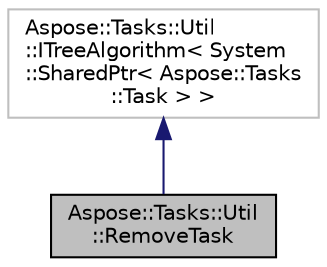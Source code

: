 digraph "Aspose::Tasks::Util::RemoveTask"
{
 // LATEX_PDF_SIZE
  edge [fontname="Helvetica",fontsize="10",labelfontname="Helvetica",labelfontsize="10"];
  node [fontname="Helvetica",fontsize="10",shape=record];
  Node1 [label="Aspose::Tasks::Util\l::RemoveTask",height=0.2,width=0.4,color="black", fillcolor="grey75", style="filled", fontcolor="black",tooltip="Removes the specified task from a tree of tasks."];
  Node2 -> Node1 [dir="back",color="midnightblue",fontsize="10",style="solid",fontname="Helvetica"];
  Node2 [label="Aspose::Tasks::Util\l::ITreeAlgorithm\< System\l::SharedPtr\< Aspose::Tasks\l::Task \> \>",height=0.2,width=0.4,color="grey75", fillcolor="white", style="filled",tooltip=" "];
}
